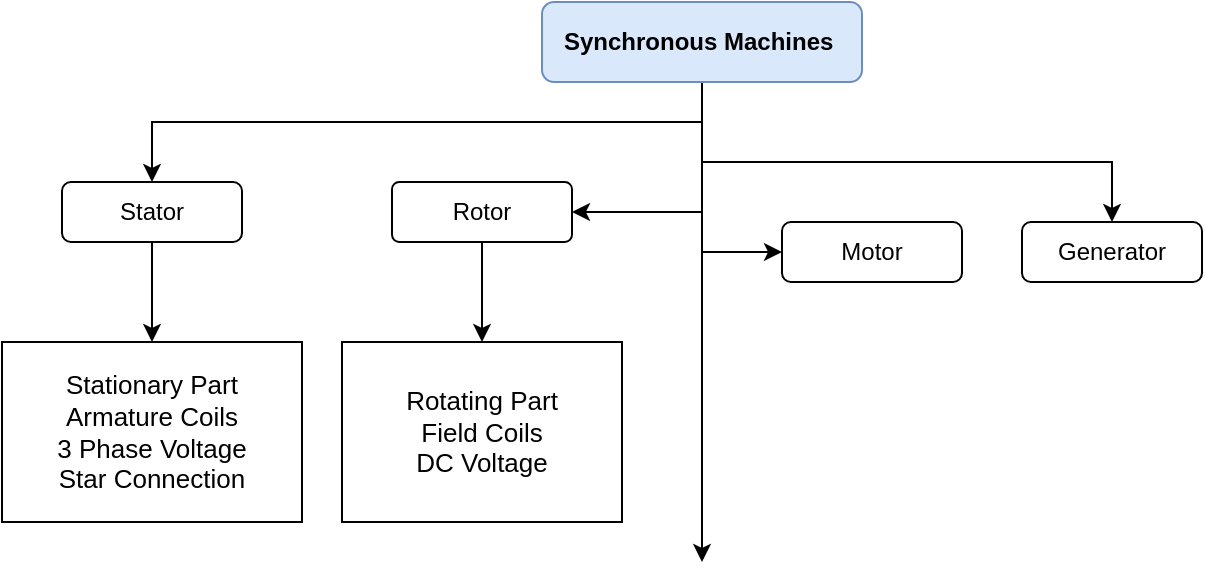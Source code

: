 <mxfile version="14.3.1" type="github">
  <diagram id="Ghbf7SGEfbt2_YfuzdKA" name="Synchronous Machines ">
    <mxGraphModel dx="868" dy="521" grid="1" gridSize="10" guides="1" tooltips="1" connect="1" arrows="1" fold="1" page="1" pageScale="1" pageWidth="850" pageHeight="1100" math="0" shadow="0">
      <root>
        <mxCell id="0" />
        <mxCell id="1" parent="0" />
        <mxCell id="XUVmQutD-YXNH8eTUAyd-6" style="edgeStyle=orthogonalEdgeStyle;rounded=0;orthogonalLoop=1;jettySize=auto;html=1;entryX=0;entryY=0.5;entryDx=0;entryDy=0;" edge="1" parent="1" source="XUVmQutD-YXNH8eTUAyd-1" target="XUVmQutD-YXNH8eTUAyd-3">
          <mxGeometry relative="1" as="geometry" />
        </mxCell>
        <mxCell id="XUVmQutD-YXNH8eTUAyd-7" style="edgeStyle=orthogonalEdgeStyle;rounded=0;orthogonalLoop=1;jettySize=auto;html=1;entryX=0.5;entryY=0;entryDx=0;entryDy=0;" edge="1" parent="1" source="XUVmQutD-YXNH8eTUAyd-1" target="XUVmQutD-YXNH8eTUAyd-2">
          <mxGeometry relative="1" as="geometry">
            <mxPoint x="500" y="270" as="targetPoint" />
            <Array as="points">
              <mxPoint x="420" y="120" />
              <mxPoint x="625" y="120" />
            </Array>
          </mxGeometry>
        </mxCell>
        <mxCell id="XUVmQutD-YXNH8eTUAyd-16" style="edgeStyle=orthogonalEdgeStyle;rounded=0;orthogonalLoop=1;jettySize=auto;html=1;" edge="1" parent="1" source="XUVmQutD-YXNH8eTUAyd-1">
          <mxGeometry relative="1" as="geometry">
            <mxPoint x="420" y="320" as="targetPoint" />
          </mxGeometry>
        </mxCell>
        <mxCell id="XUVmQutD-YXNH8eTUAyd-26" style="edgeStyle=orthogonalEdgeStyle;rounded=0;orthogonalLoop=1;jettySize=auto;html=1;entryX=1;entryY=0.5;entryDx=0;entryDy=0;" edge="1" parent="1" source="XUVmQutD-YXNH8eTUAyd-1" target="XUVmQutD-YXNH8eTUAyd-14">
          <mxGeometry relative="1" as="geometry" />
        </mxCell>
        <mxCell id="XUVmQutD-YXNH8eTUAyd-27" style="edgeStyle=orthogonalEdgeStyle;rounded=0;orthogonalLoop=1;jettySize=auto;html=1;exitX=0.5;exitY=1;exitDx=0;exitDy=0;entryX=0.5;entryY=0;entryDx=0;entryDy=0;" edge="1" parent="1" source="XUVmQutD-YXNH8eTUAyd-1" target="XUVmQutD-YXNH8eTUAyd-15">
          <mxGeometry relative="1" as="geometry">
            <Array as="points">
              <mxPoint x="420" y="100" />
              <mxPoint x="145" y="100" />
            </Array>
          </mxGeometry>
        </mxCell>
        <mxCell id="XUVmQutD-YXNH8eTUAyd-1" value="&lt;b&gt;Synchronous Machines&amp;nbsp;&lt;/b&gt;" style="rounded=1;whiteSpace=wrap;html=1;fillColor=#dae8fc;strokeColor=#6c8ebf;" vertex="1" parent="1">
          <mxGeometry x="340" y="40" width="160" height="40" as="geometry" />
        </mxCell>
        <mxCell id="XUVmQutD-YXNH8eTUAyd-2" value="Generator" style="rounded=1;whiteSpace=wrap;html=1;" vertex="1" parent="1">
          <mxGeometry x="580" y="150" width="90" height="30" as="geometry" />
        </mxCell>
        <mxCell id="XUVmQutD-YXNH8eTUAyd-3" value="Motor" style="rounded=1;whiteSpace=wrap;html=1;" vertex="1" parent="1">
          <mxGeometry x="460" y="150" width="90" height="30" as="geometry" />
        </mxCell>
        <mxCell id="XUVmQutD-YXNH8eTUAyd-24" value="" style="edgeStyle=orthogonalEdgeStyle;rounded=0;orthogonalLoop=1;jettySize=auto;html=1;" edge="1" parent="1" source="XUVmQutD-YXNH8eTUAyd-14" target="XUVmQutD-YXNH8eTUAyd-22">
          <mxGeometry relative="1" as="geometry">
            <Array as="points">
              <mxPoint x="310" y="170" />
              <mxPoint x="310" y="170" />
            </Array>
          </mxGeometry>
        </mxCell>
        <mxCell id="XUVmQutD-YXNH8eTUAyd-14" value="Rotor" style="rounded=1;whiteSpace=wrap;html=1;arcSize=12;" vertex="1" parent="1">
          <mxGeometry x="265" y="130" width="90" height="30" as="geometry" />
        </mxCell>
        <mxCell id="XUVmQutD-YXNH8eTUAyd-23" value="" style="edgeStyle=orthogonalEdgeStyle;rounded=0;orthogonalLoop=1;jettySize=auto;html=1;" edge="1" parent="1" source="XUVmQutD-YXNH8eTUAyd-15" target="XUVmQutD-YXNH8eTUAyd-21">
          <mxGeometry relative="1" as="geometry" />
        </mxCell>
        <mxCell id="XUVmQutD-YXNH8eTUAyd-15" value="Stator" style="rounded=1;whiteSpace=wrap;html=1;" vertex="1" parent="1">
          <mxGeometry x="100" y="130" width="90" height="30" as="geometry" />
        </mxCell>
        <mxCell id="XUVmQutD-YXNH8eTUAyd-21" value="&lt;div style=&quot;font-size: 13px&quot;&gt;&lt;font style=&quot;font-size: 13px&quot;&gt;Stationary Part&lt;/font&gt;&lt;/div&gt;&lt;div style=&quot;font-size: 13px&quot;&gt;&lt;span&gt;&lt;font style=&quot;font-size: 13px&quot;&gt;Armature Coils&lt;/font&gt;&lt;/span&gt;&lt;/div&gt;&lt;div style=&quot;font-size: 13px&quot;&gt;&lt;span&gt;&lt;font style=&quot;font-size: 13px&quot;&gt;3 Phase Voltage&lt;/font&gt;&lt;/span&gt;&lt;/div&gt;&lt;div style=&quot;font-size: 13px&quot;&gt;&lt;font style=&quot;font-size: 13px&quot;&gt;Star Connection&lt;/font&gt;&lt;/div&gt;" style="rounded=0;whiteSpace=wrap;html=1;align=center;" vertex="1" parent="1">
          <mxGeometry x="70" y="210" width="150" height="90" as="geometry" />
        </mxCell>
        <mxCell id="XUVmQutD-YXNH8eTUAyd-22" value="&lt;div style=&quot;font-size: 13px;&quot;&gt;&lt;span style=&quot;font-size: 13px;&quot;&gt;Rotating Part&lt;/span&gt;&lt;/div&gt;&lt;div style=&quot;font-size: 13px;&quot;&gt;&lt;span style=&quot;font-size: 13px;&quot;&gt;Field Coils&lt;/span&gt;&lt;/div&gt;&lt;div style=&quot;font-size: 13px;&quot;&gt;&lt;span style=&quot;font-size: 13px;&quot;&gt;DC Voltage&lt;/span&gt;&lt;/div&gt;" style="rounded=0;whiteSpace=wrap;html=1;align=center;fontSize=13;" vertex="1" parent="1">
          <mxGeometry x="240" y="210" width="140" height="90" as="geometry" />
        </mxCell>
      </root>
    </mxGraphModel>
  </diagram>
</mxfile>
